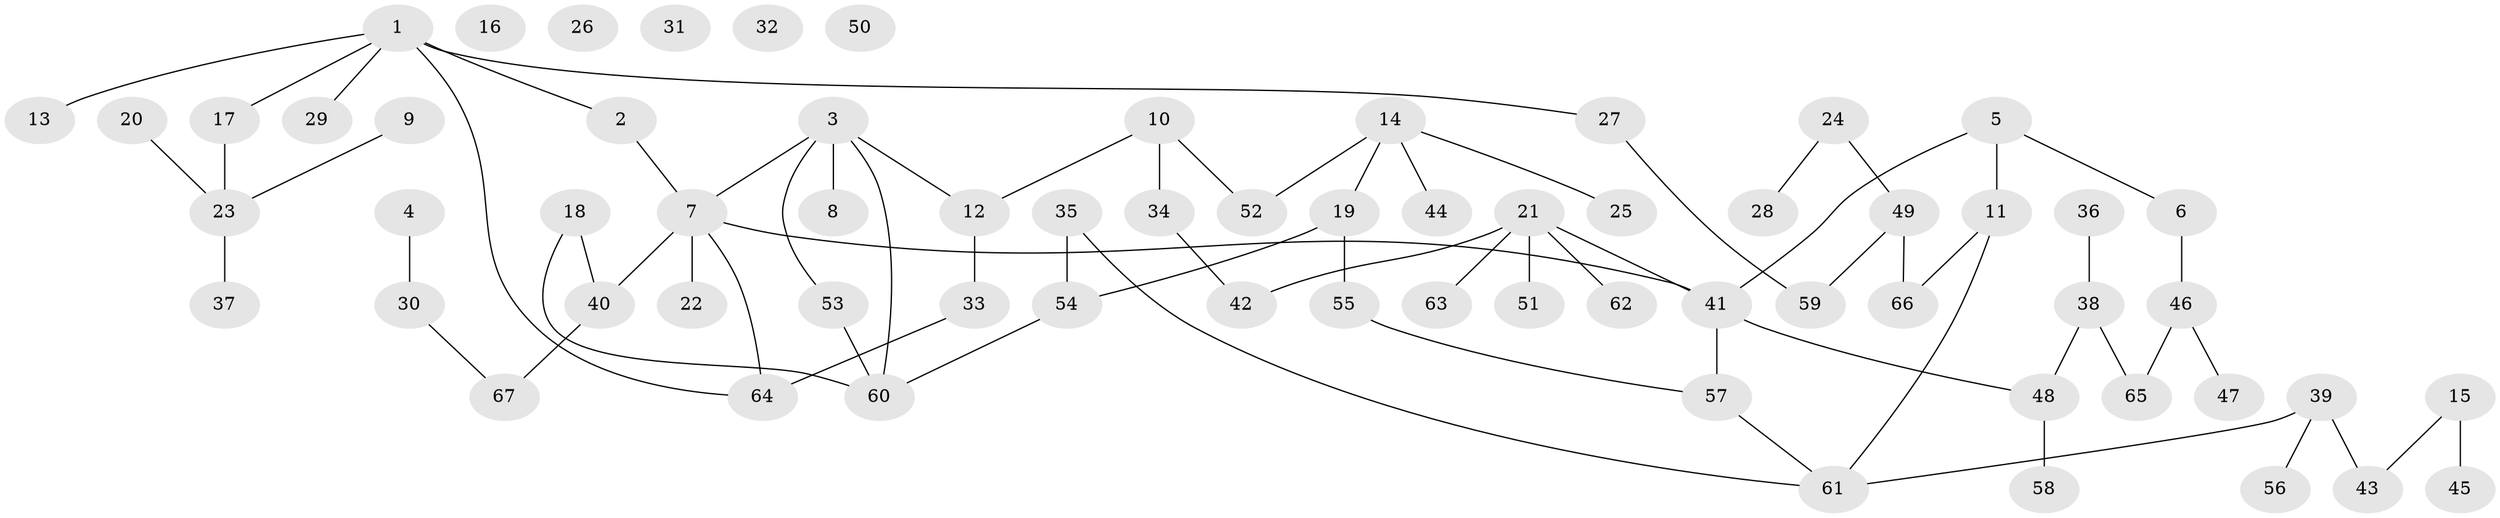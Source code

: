 // coarse degree distribution, {2: 0.34782608695652173, 4: 0.13043478260869565, 1: 0.21739130434782608, 3: 0.21739130434782608, 6: 0.08695652173913043}
// Generated by graph-tools (version 1.1) at 2025/35/03/04/25 23:35:51]
// undirected, 67 vertices, 72 edges
graph export_dot {
  node [color=gray90,style=filled];
  1;
  2;
  3;
  4;
  5;
  6;
  7;
  8;
  9;
  10;
  11;
  12;
  13;
  14;
  15;
  16;
  17;
  18;
  19;
  20;
  21;
  22;
  23;
  24;
  25;
  26;
  27;
  28;
  29;
  30;
  31;
  32;
  33;
  34;
  35;
  36;
  37;
  38;
  39;
  40;
  41;
  42;
  43;
  44;
  45;
  46;
  47;
  48;
  49;
  50;
  51;
  52;
  53;
  54;
  55;
  56;
  57;
  58;
  59;
  60;
  61;
  62;
  63;
  64;
  65;
  66;
  67;
  1 -- 2;
  1 -- 13;
  1 -- 17;
  1 -- 27;
  1 -- 29;
  1 -- 64;
  2 -- 7;
  3 -- 7;
  3 -- 8;
  3 -- 12;
  3 -- 53;
  3 -- 60;
  4 -- 30;
  5 -- 6;
  5 -- 11;
  5 -- 41;
  6 -- 46;
  7 -- 22;
  7 -- 40;
  7 -- 41;
  7 -- 64;
  9 -- 23;
  10 -- 12;
  10 -- 34;
  10 -- 52;
  11 -- 61;
  11 -- 66;
  12 -- 33;
  14 -- 19;
  14 -- 25;
  14 -- 44;
  14 -- 52;
  15 -- 43;
  15 -- 45;
  17 -- 23;
  18 -- 40;
  18 -- 60;
  19 -- 54;
  19 -- 55;
  20 -- 23;
  21 -- 41;
  21 -- 42;
  21 -- 51;
  21 -- 62;
  21 -- 63;
  23 -- 37;
  24 -- 28;
  24 -- 49;
  27 -- 59;
  30 -- 67;
  33 -- 64;
  34 -- 42;
  35 -- 54;
  35 -- 61;
  36 -- 38;
  38 -- 48;
  38 -- 65;
  39 -- 43;
  39 -- 56;
  39 -- 61;
  40 -- 67;
  41 -- 48;
  41 -- 57;
  46 -- 47;
  46 -- 65;
  48 -- 58;
  49 -- 59;
  49 -- 66;
  53 -- 60;
  54 -- 60;
  55 -- 57;
  57 -- 61;
}
